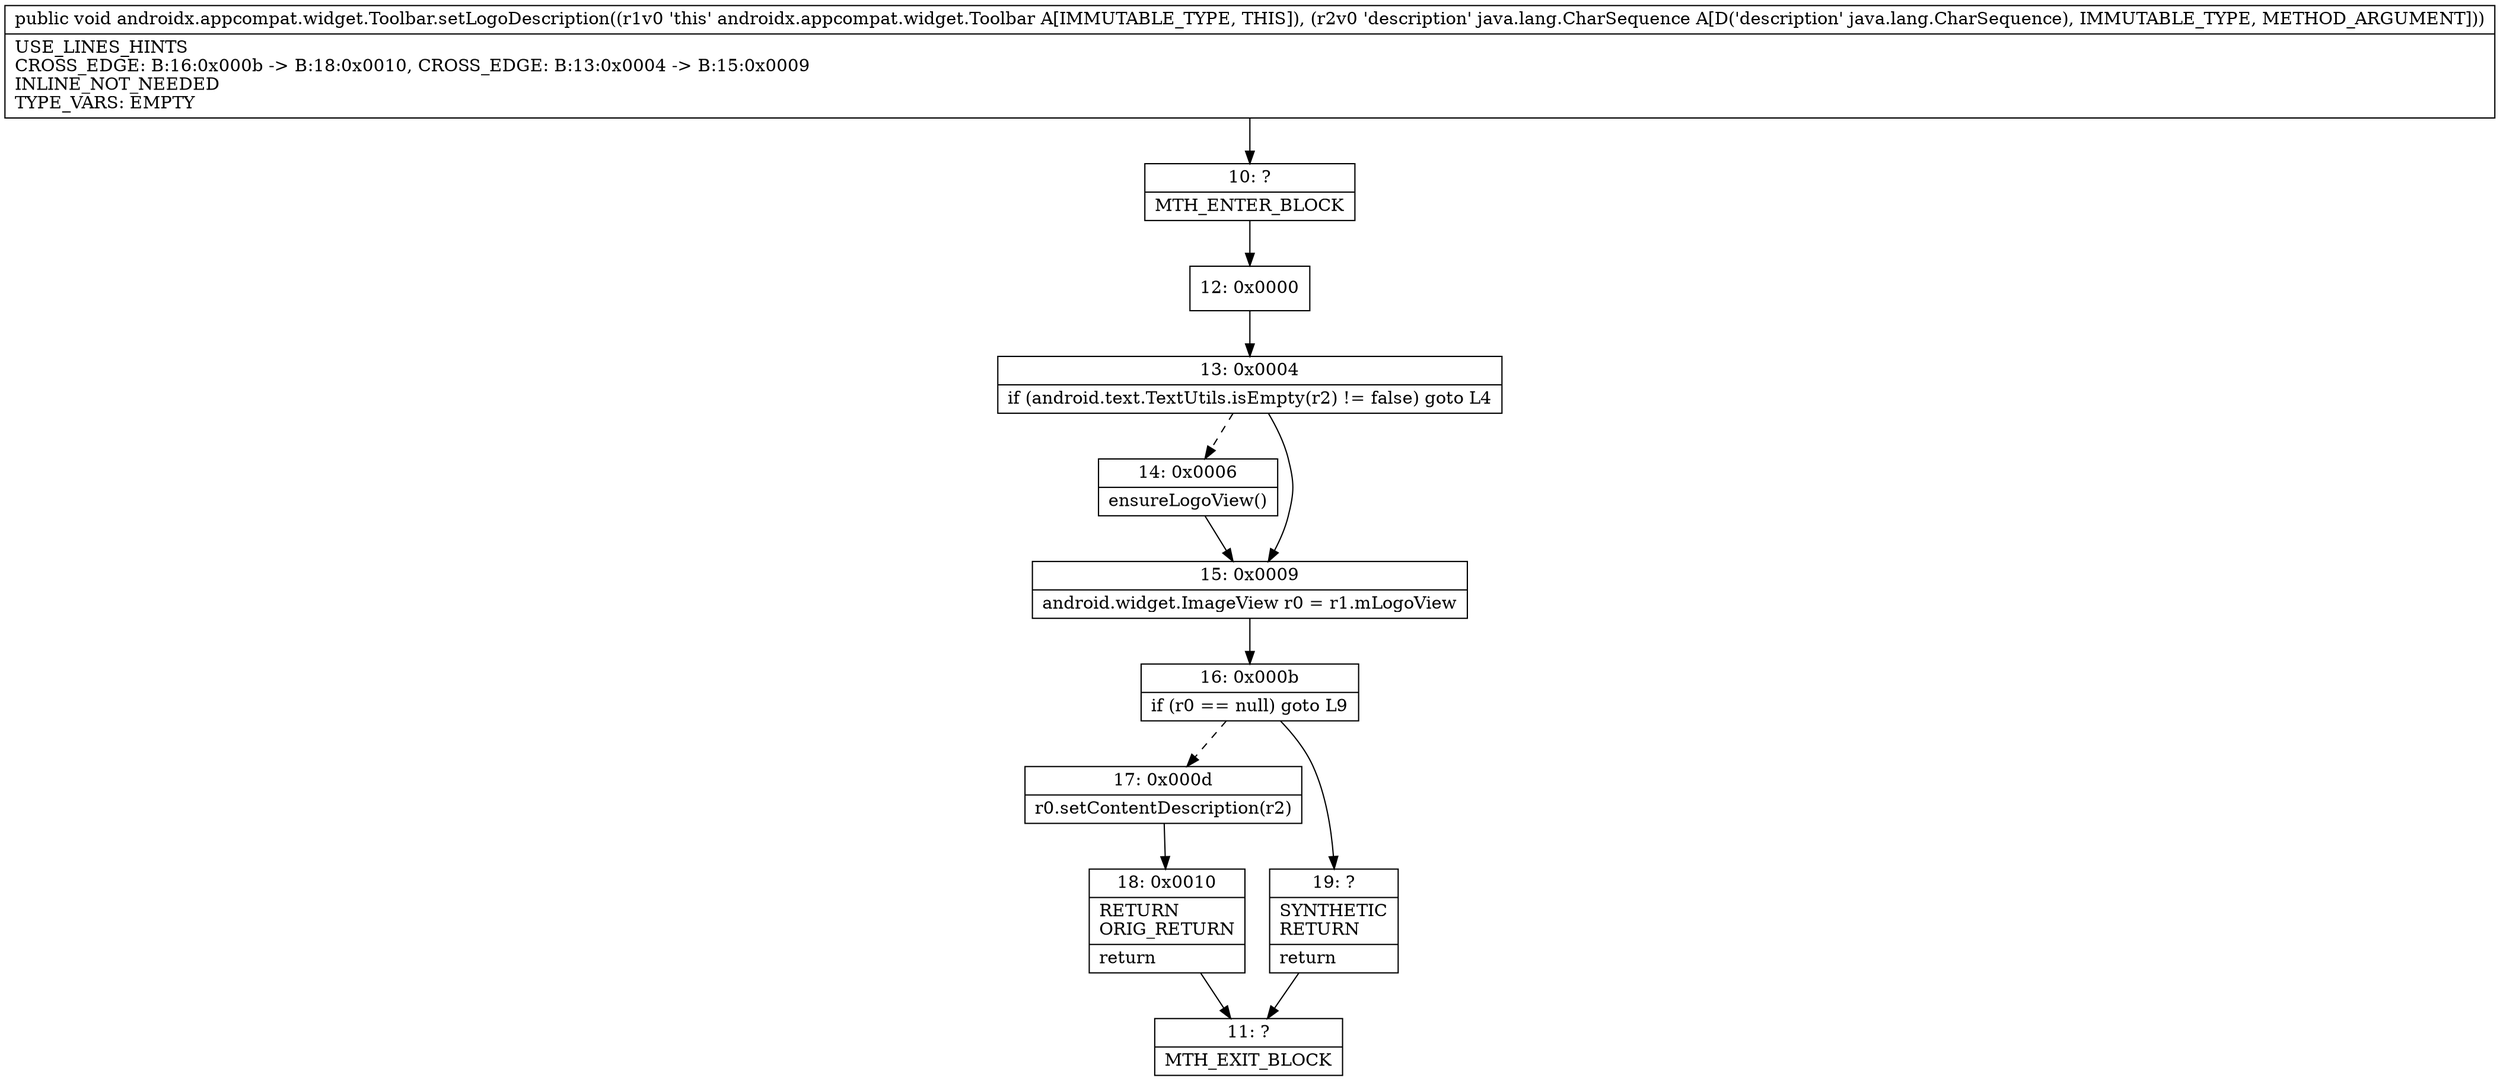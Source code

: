 digraph "CFG forandroidx.appcompat.widget.Toolbar.setLogoDescription(Ljava\/lang\/CharSequence;)V" {
Node_10 [shape=record,label="{10\:\ ?|MTH_ENTER_BLOCK\l}"];
Node_12 [shape=record,label="{12\:\ 0x0000}"];
Node_13 [shape=record,label="{13\:\ 0x0004|if (android.text.TextUtils.isEmpty(r2) != false) goto L4\l}"];
Node_14 [shape=record,label="{14\:\ 0x0006|ensureLogoView()\l}"];
Node_15 [shape=record,label="{15\:\ 0x0009|android.widget.ImageView r0 = r1.mLogoView\l}"];
Node_16 [shape=record,label="{16\:\ 0x000b|if (r0 == null) goto L9\l}"];
Node_17 [shape=record,label="{17\:\ 0x000d|r0.setContentDescription(r2)\l}"];
Node_18 [shape=record,label="{18\:\ 0x0010|RETURN\lORIG_RETURN\l|return\l}"];
Node_11 [shape=record,label="{11\:\ ?|MTH_EXIT_BLOCK\l}"];
Node_19 [shape=record,label="{19\:\ ?|SYNTHETIC\lRETURN\l|return\l}"];
MethodNode[shape=record,label="{public void androidx.appcompat.widget.Toolbar.setLogoDescription((r1v0 'this' androidx.appcompat.widget.Toolbar A[IMMUTABLE_TYPE, THIS]), (r2v0 'description' java.lang.CharSequence A[D('description' java.lang.CharSequence), IMMUTABLE_TYPE, METHOD_ARGUMENT]))  | USE_LINES_HINTS\lCROSS_EDGE: B:16:0x000b \-\> B:18:0x0010, CROSS_EDGE: B:13:0x0004 \-\> B:15:0x0009\lINLINE_NOT_NEEDED\lTYPE_VARS: EMPTY\l}"];
MethodNode -> Node_10;Node_10 -> Node_12;
Node_12 -> Node_13;
Node_13 -> Node_14[style=dashed];
Node_13 -> Node_15;
Node_14 -> Node_15;
Node_15 -> Node_16;
Node_16 -> Node_17[style=dashed];
Node_16 -> Node_19;
Node_17 -> Node_18;
Node_18 -> Node_11;
Node_19 -> Node_11;
}

